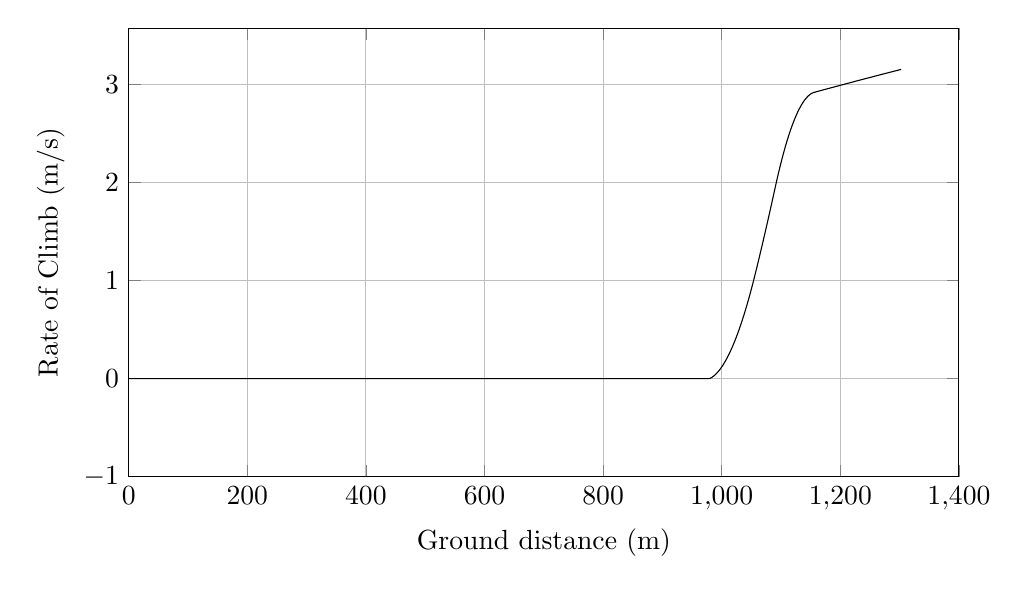 %RateOfClimb_vs_GroundDistance
\begin{tikzpicture}

\begin{axis}[
width=\textwidth,
height=0.6\textwidth,
scaled ticks=false, tick label style={/pgf/number format/fixed},
xmin=0.0,
xmax=1400,
xlabel={Ground distance (m)},
xmajorgrids,
ymin=-1.0,
ymax=3.576,
ylabel={Rate of Climb (m/s)},
ymajorgrids,
legend style={at={(1.03,0.5)},anchor=west,draw=black,fill=white,legend cell align=left}
]

\addplot [
color=black,
solid
]
table[row sep=crcr]{
1.36E-8	0.0\\
2.033E-7	0.0\\
1.849E-6	0.0\\
9.983E-6	0.0\\
4.135E-5	0.0\\
1.247E-4	0.0\\
2.844E-4	0.0\\
5.588E-4	0.0\\
9.398E-4	0.0\\
0.001	0.0\\
0.002	0.0\\
0.003	0.0\\
0.003	0.0\\
0.004	0.0\\
0.005	0.0\\
0.006	0.0\\
0.008	0.0\\
0.009	0.0\\
0.01	0.0\\
0.012	0.0\\
0.013	0.0\\
0.015	0.0\\
0.017	0.0\\
0.018	0.0\\
0.02	0.0\\
0.022	0.0\\
0.025	0.0\\
0.027	0.0\\
0.029	0.0\\
0.032	0.0\\
0.034	0.0\\
0.037	0.0\\
0.04	0.0\\
0.042	0.0\\
0.045	0.0\\
0.048	0.0\\
0.052	0.0\\
0.055	0.0\\
0.058	0.0\\
0.062	0.0\\
0.065	0.0\\
0.069	0.0\\
0.073	0.0\\
0.077	0.0\\
0.08	0.0\\
0.085	0.0\\
0.089	0.0\\
0.093	0.0\\
0.097	0.0\\
0.102	0.0\\
0.107	0.0\\
0.111	0.0\\
0.116	0.0\\
0.121	0.0\\
0.126	0.0\\
0.131	0.0\\
0.136	0.0\\
0.142	0.0\\
0.147	0.0\\
0.153	0.0\\
0.158	0.0\\
0.164	0.0\\
0.17	0.0\\
0.176	0.0\\
0.182	0.0\\
0.188	0.0\\
0.195	0.0\\
0.201	0.0\\
0.208	0.0\\
0.214	0.0\\
0.221	0.0\\
0.228	0.0\\
0.235	0.0\\
0.242	0.0\\
0.25	0.0\\
0.257	0.0\\
0.264	0.0\\
0.272	0.0\\
0.28	0.0\\
0.287	0.0\\
0.296	0.0\\
0.304	0.0\\
0.312	0.0\\
0.32	0.0\\
0.329	0.0\\
0.337	0.0\\
0.346	0.0\\
0.355	0.0\\
0.363	0.0\\
0.372	0.0\\
0.382	0.0\\
0.391	0.0\\
0.4	0.0\\
0.41	0.0\\
0.419	0.0\\
0.429	0.0\\
0.439	0.0\\
0.449	0.0\\
0.459	0.0\\
0.469	0.0\\
0.48	0.0\\
0.49	0.0\\
0.501	0.0\\
0.511	0.0\\
0.522	0.0\\
0.533	0.0\\
0.545	0.0\\
0.556	0.0\\
0.567	0.0\\
0.579	0.0\\
0.59	0.0\\
0.602	0.0\\
0.614	0.0\\
0.626	0.0\\
0.638	0.0\\
0.65	0.0\\
0.663	0.0\\
0.675	0.0\\
0.689	0.0\\
0.702	0.0\\
0.715	0.0\\
0.728	0.0\\
0.742	0.0\\
0.755	0.0\\
0.769	0.0\\
0.783	0.0\\
0.797	0.0\\
0.811	0.0\\
0.825	0.0\\
0.84	0.0\\
0.854	0.0\\
0.869	0.0\\
0.884	0.0\\
0.899	0.0\\
0.914	0.0\\
0.929	0.0\\
0.945	0.0\\
0.961	0.0\\
0.976	0.0\\
0.992	0.0\\
1.007	0.0\\
1.023	0.0\\
1.04	0.0\\
1.056	0.0\\
1.073	0.0\\
1.09	0.0\\
1.107	0.0\\
1.124	0.0\\
1.142	0.0\\
1.159	0.0\\
1.177	0.0\\
1.195	0.0\\
1.213	0.0\\
1.231	0.0\\
1.249	0.0\\
1.268	0.0\\
1.286	0.0\\
1.305	0.0\\
1.323	0.0\\
1.342	0.0\\
1.361	0.0\\
1.382	0.0\\
1.401	0.0\\
1.421	0.0\\
1.441	0.0\\
1.461	0.0\\
1.482	0.0\\
1.502	0.0\\
1.522	0.0\\
1.544	0.0\\
1.565	0.0\\
1.586	0.0\\
1.607	0.0\\
1.629	0.0\\
1.651	0.0\\
1.673	0.0\\
1.695	0.0\\
1.717	0.0\\
1.739	0.0\\
1.762	0.0\\
1.785	0.0\\
1.808	0.0\\
1.831	0.0\\
1.854	0.0\\
1.878	0.0\\
1.902	0.0\\
1.925	0.0\\
1.95	0.0\\
1.975	0.0\\
1.999	0.0\\
2.025	0.0\\
2.049	0.0\\
2.074	0.0\\
2.1	0.0\\
2.125	0.0\\
2.15	0.0\\
2.176	0.0\\
2.202	0.0\\
2.228	0.0\\
2.254	0.0\\
2.281	0.0\\
2.308	0.0\\
2.335	0.0\\
2.362	0.0\\
2.39	0.0\\
2.417	0.0\\
2.445	0.0\\
2.474	0.0\\
2.502	0.0\\
2.53	0.0\\
2.559	0.0\\
2.588	0.0\\
2.618	0.0\\
2.648	0.0\\
2.677	0.0\\
2.706	0.0\\
2.736	0.0\\
2.766	0.0\\
2.796	0.0\\
2.827	0.0\\
2.859	0.0\\
2.89	0.0\\
2.922	0.0\\
2.953	0.0\\
2.985	0.0\\
3.017	0.0\\
3.049	0.0\\
3.081	0.0\\
3.113	0.0\\
3.145	0.0\\
3.179	0.0\\
3.211	0.0\\
3.246	0.0\\
3.28	0.0\\
3.314	0.0\\
3.349	0.0\\
3.383	0.0\\
3.418	0.0\\
3.454	0.0\\
3.489	0.0\\
3.524	0.0\\
3.561	0.0\\
3.597	0.0\\
3.633	0.0\\
3.669	0.0\\
3.707	0.0\\
3.743	0.0\\
3.781	0.0\\
3.819	0.0\\
3.856	0.0\\
3.895	0.0\\
3.933	0.0\\
3.972	0.0\\
4.01	0.0\\
4.049	0.0\\
4.089	0.0\\
4.129	0.0\\
4.168	0.0\\
4.208	0.0\\
4.248	0.0\\
4.288	0.0\\
4.329	0.0\\
4.369	0.0\\
4.41	0.0\\
4.452	0.0\\
4.493	0.0\\
4.536	0.0\\
4.578	0.0\\
4.62	0.0\\
4.662	0.0\\
4.706	0.0\\
4.749	0.0\\
4.792	0.0\\
4.836	0.0\\
4.881	0.0\\
4.925	0.0\\
4.97	0.0\\
5.015	0.0\\
5.06	0.0\\
5.106	0.0\\
5.152	0.0\\
5.197	0.0\\
5.244	0.0\\
5.29	0.0\\
5.336	0.0\\
5.383	0.0\\
5.43	0.0\\
5.477	0.0\\
5.526	0.0\\
5.574	0.0\\
5.623	0.0\\
5.671	0.0\\
5.72	0.0\\
5.771	0.0\\
5.821	0.0\\
5.87	0.0\\
5.921	0.0\\
5.971	0.0\\
6.021	0.0\\
6.071	0.0\\
6.123	0.0\\
6.174	0.0\\
6.226	0.0\\
6.278	0.0\\
6.332	0.0\\
6.384	0.0\\
6.437	0.0\\
6.489	0.0\\
6.543	0.0\\
6.597	0.0\\
6.65	0.0\\
6.705	0.0\\
6.759	0.0\\
6.814	0.0\\
6.87	0.0\\
6.925	0.0\\
6.981	0.0\\
7.038	0.0\\
7.095	0.0\\
7.151	0.0\\
7.209	0.0\\
7.267	0.0\\
7.325	0.0\\
7.383	0.0\\
7.442	0.0\\
7.502	0.0\\
7.562	0.0\\
7.622	0.0\\
7.683	0.0\\
7.743	0.0\\
7.803	0.0\\
7.864	0.0\\
7.925	0.0\\
7.987	0.0\\
8.048	0.0\\
8.109	0.0\\
8.173	0.0\\
8.236	0.0\\
8.3	0.0\\
8.363	0.0\\
8.428	0.0\\
8.491	0.0\\
8.557	0.0\\
8.623	0.0\\
8.688	0.0\\
8.754	0.0\\
8.821	0.0\\
8.889	0.0\\
8.957	0.0\\
9.025	0.0\\
9.093	0.0\\
9.16	0.0\\
9.227	0.0\\
9.296	0.0\\
9.364	0.0\\
9.433	0.0\\
9.504	0.0\\
9.575	0.0\\
9.644	0.0\\
9.716	0.0\\
9.787	0.0\\
9.858	0.0\\
9.93	0.0\\
10.002	0.0\\
10.075	0.0\\
10.147	0.0\\
10.221	0.0\\
10.294	0.0\\
10.367	0.0\\
10.441	0.0\\
10.516	0.0\\
10.591	0.0\\
10.667	0.0\\
10.743	0.0\\
10.82	0.0\\
10.897	0.0\\
10.974	0.0\\
11.051	0.0\\
11.128	0.0\\
11.208	0.0\\
11.287	0.0\\
11.366	0.0\\
11.446	0.0\\
11.527	0.0\\
11.607	0.0\\
11.688	0.0\\
11.77	0.0\\
11.851	0.0\\
11.933	0.0\\
12.017	0.0\\
12.1	0.0\\
12.185	0.0\\
12.271	0.0\\
12.354	0.0\\
12.44	0.0\\
12.526	0.0\\
12.611	0.0\\
12.696	0.0\\
12.785	0.0\\
12.871	0.0\\
12.958	0.0\\
13.046	0.0\\
13.133	0.0\\
13.221	0.0\\
13.31	0.0\\
13.4	0.0\\
13.489	0.0\\
13.578	0.0\\
13.667	0.0\\
13.758	0.0\\
13.848	0.0\\
13.939	0.0\\
14.031	0.0\\
14.124	0.0\\
14.215	0.0\\
14.308	0.0\\
14.401	0.0\\
14.495	0.0\\
14.589	0.0\\
14.683	0.0\\
14.779	0.0\\
14.874	0.0\\
14.97	0.0\\
15.069	0.0\\
15.164	0.0\\
15.26	0.0\\
15.357	0.0\\
15.455	0.0\\
15.553	0.0\\
15.653	0.0\\
15.755	0.0\\
15.856	0.0\\
15.958	0.0\\
16.06	0.0\\
16.164	0.0\\
16.267	0.0\\
16.369	0.0\\
16.472	0.0\\
16.577	0.0\\
16.679	0.0\\
16.784	0.0\\
16.89	0.0\\
16.997	0.0\\
17.104	0.0\\
17.211	0.0\\
17.319	0.0\\
17.424	0.0\\
17.532	0.0\\
17.64	0.0\\
17.749	0.0\\
17.857	0.0\\
17.969	0.0\\
18.08	0.0\\
18.189	0.0\\
18.302	0.0\\
18.413	0.0\\
18.526	0.0\\
18.637	0.0\\
18.751	0.0\\
18.865	0.0\\
18.98	0.0\\
19.094	0.0\\
19.209	0.0\\
19.323	0.0\\
19.438	0.0\\
19.556	0.0\\
19.672	0.0\\
19.789	0.0\\
19.907	0.0\\
20.024	0.0\\
20.143	0.0\\
20.264	0.0\\
20.384	0.0\\
20.504	0.0\\
20.623	0.0\\
20.745	0.0\\
20.866	0.0\\
20.987	0.0\\
21.113	0.0\\
21.236	0.0\\
21.36	0.0\\
21.484	0.0\\
21.608	0.0\\
21.732	0.0\\
21.858	0.0\\
21.985	0.0\\
22.112	0.0\\
22.237	0.0\\
22.363	0.0\\
22.489	0.0\\
22.616	0.0\\
22.744	0.0\\
22.875	0.0\\
23.004	0.0\\
23.131	0.0\\
23.258	0.0\\
23.389	0.0\\
23.52	0.0\\
23.653	0.0\\
23.783	0.0\\
23.918	0.0\\
24.051	0.0\\
24.182	0.0\\
24.315	0.0\\
24.45	0.0\\
24.585	0.0\\
24.721	0.0\\
24.857	0.0\\
24.995	0.0\\
25.13	0.0\\
25.271	0.0\\
25.407	0.0\\
25.543	0.0\\
25.683	0.0\\
25.821	0.0\\
25.96	0.0\\
25.988	0.0\\
26.056	0.0\\
26.062	0.0\\
26.067	0.0\\
26.072	0.0\\
26.073	0.0\\
26.075	0.0\\
26.08	0.0\\
26.102	0.0\\
26.183	0.0\\
26.3	0.0\\
26.428	0.0\\
26.558	0.0\\
26.688	0.0\\
26.819	0.0\\
26.952	0.0\\
27.084	0.0\\
27.217	0.0\\
27.351	0.0\\
27.483	0.0\\
27.618	0.0\\
27.752	0.0\\
27.887	0.0\\
28.023	0.0\\
28.159	0.0\\
28.296	0.0\\
28.435	0.0\\
28.571	0.0\\
28.71	0.0\\
28.85	0.0\\
28.989	0.0\\
29.129	0.0\\
29.272	0.0\\
29.413	0.0\\
29.555	0.0\\
29.7	0.0\\
29.842	0.0\\
29.985	0.0\\
30.129	0.0\\
30.275	0.0\\
30.422	0.0\\
30.569	0.0\\
30.717	0.0\\
30.865	0.0\\
31.012	0.0\\
31.162	0.0\\
31.314	0.0\\
31.463	0.0\\
31.612	0.0\\
31.763	0.0\\
31.915	0.0\\
32.067	0.0\\
32.219	0.0\\
32.372	0.0\\
32.525	0.0\\
32.677	0.0\\
32.83	0.0\\
32.986	0.0\\
33.143	0.0\\
33.3	0.0\\
33.458	0.0\\
33.614	0.0\\
33.77	0.0\\
33.929	0.0\\
34.088	0.0\\
34.248	0.0\\
34.407	0.0\\
34.565	0.0\\
34.724	0.0\\
34.887	0.0\\
35.049	0.0\\
35.21	0.0\\
35.37	0.0\\
35.532	0.0\\
35.693	0.0\\
35.855	0.0\\
36.023	0.0\\
36.191	0.0\\
36.357	0.0\\
36.521	0.0\\
36.688	0.0\\
36.854	0.0\\
37.025	0.0\\
37.192	0.0\\
37.361	0.0\\
37.529	0.0\\
37.697	0.0\\
37.868	0.0\\
38.038	0.0\\
38.209	0.0\\
38.379	0.0\\
38.553	0.0\\
38.723	0.0\\
38.898	0.0\\
39.071	0.0\\
39.244	0.0\\
39.42	0.0\\
39.592	0.0\\
39.765	0.0\\
39.943	0.0\\
40.117	0.0\\
40.295	0.0\\
40.472	0.0\\
40.648	0.0\\
40.824	0.0\\
41.004	0.0\\
41.182	0.0\\
41.36	0.0\\
41.54	0.0\\
41.723	0.0\\
41.903	0.0\\
42.085	0.0\\
42.267	0.0\\
42.447	0.0\\
42.631	0.0\\
42.81	0.0\\
42.993	0.0\\
43.179	0.0\\
43.363	0.0\\
43.548	0.0\\
43.734	0.0\\
43.918	0.0\\
44.105	0.0\\
44.293	0.0\\
44.481	0.0\\
44.669	0.0\\
44.859	0.0\\
45.047	0.0\\
45.237	0.0\\
45.428	0.0\\
45.616	0.0\\
45.807	0.0\\
45.999	0.0\\
46.188	0.0\\
46.381	0.0\\
46.573	0.0\\
46.766	0.0\\
46.959	0.0\\
47.153	0.0\\
47.345	0.0\\
47.539	0.0\\
47.732	0.0\\
47.928	0.0\\
48.123	0.0\\
48.321	0.0\\
48.517	0.0\\
48.713	0.0\\
48.913	0.0\\
49.112	0.0\\
49.312	0.0\\
49.51	0.0\\
49.712	0.0\\
49.91	0.0\\
50.112	0.0\\
50.309	0.0\\
50.508	0.0\\
50.709	0.0\\
50.912	0.0\\
51.116	0.0\\
51.321	0.0\\
51.525	0.0\\
51.729	0.0\\
51.934	0.0\\
52.14	0.0\\
52.345	0.0\\
52.551	0.0\\
52.757	0.0\\
52.965	0.0\\
53.175	0.0\\
53.382	0.0\\
53.592	0.0\\
53.804	0.0\\
54.015	0.0\\
54.224	0.0\\
54.432	0.0\\
54.643	0.0\\
54.855	0.0\\
55.066	0.0\\
55.28	0.0\\
55.492	0.0\\
55.704	0.0\\
55.917	0.0\\
56.132	0.0\\
56.347	0.0\\
56.559	0.0\\
56.776	0.0\\
56.995	0.0\\
57.215	0.0\\
57.435	0.0\\
57.654	0.0\\
57.873	0.0\\
58.091	0.0\\
58.312	0.0\\
58.532	0.0\\
58.755	0.0\\
58.977	0.0\\
59.199	0.0\\
59.421	0.0\\
59.645	0.0\\
59.869	0.0\\
60.094	0.0\\
60.318	0.0\\
60.542	0.0\\
60.767	0.0\\
60.996	0.0\\
61.224	0.0\\
61.453	0.0\\
61.684	0.0\\
61.914	0.0\\
62.145	0.0\\
62.376	0.0\\
62.607	0.0\\
62.841	0.0\\
63.075	0.0\\
63.312	0.0\\
63.546	0.0\\
63.782	0.0\\
64.017	0.0\\
64.254	0.0\\
64.493	0.0\\
64.731	0.0\\
64.969	0.0\\
65.211	0.0\\
65.451	0.0\\
65.69	0.0\\
65.93	0.0\\
66.172	0.0\\
66.414	0.0\\
66.656	0.0\\
66.899	0.0\\
67.144	0.0\\
67.388	0.0\\
67.633	0.0\\
67.879	0.0\\
68.126	0.0\\
68.373	0.0\\
68.622	0.0\\
68.871	0.0\\
69.12	0.0\\
69.368	0.0\\
69.62	0.0\\
69.872	0.0\\
70.128	0.0\\
70.379	0.0\\
70.634	0.0\\
70.892	0.0\\
71.146	0.0\\
71.402	0.0\\
71.662	0.0\\
71.925	0.0\\
72.185	0.0\\
72.446	0.0\\
72.706	0.0\\
72.967	0.0\\
73.229	0.0\\
73.491	0.0\\
73.754	0.0\\
74.019	0.0\\
74.285	0.0\\
74.554	0.0\\
74.823	0.0\\
75.094	0.0\\
75.364	0.0\\
75.635	0.0\\
75.908	0.0\\
76.182	0.0\\
76.456	0.0\\
76.73	0.0\\
77.004	0.0\\
77.286	0.0\\
77.568	0.0\\
77.846	0.0\\
78.125	0.0\\
78.406	0.0\\
78.686	0.0\\
78.969	0.0\\
79.256	0.0\\
79.542	0.0\\
79.827	0.0\\
80.113	0.0\\
80.404	0.0\\
80.691	0.0\\
80.981	0.0\\
81.272	0.0\\
81.567	0.0\\
81.862	0.0\\
82.157	0.0\\
82.45	0.0\\
82.745	0.0\\
83.043	0.0\\
83.342	0.0\\
83.644	0.0\\
83.947	0.0\\
84.251	0.0\\
84.552	0.0\\
84.857	0.0\\
85.165	0.0\\
85.471	0.0\\
85.779	0.0\\
86.089	0.0\\
86.403	0.0\\
86.712	0.0\\
87.027	0.0\\
87.342	0.0\\
87.658	0.0\\
87.98	0.0\\
88.297	0.0\\
88.618	0.0\\
88.936	0.0\\
89.257	0.0\\
89.579	0.0\\
89.9	0.0\\
90.225	0.0\\
90.55	0.0\\
90.878	0.0\\
91.207	0.0\\
91.541	0.0\\
91.87	0.0\\
92.201	0.0\\
92.534	0.0\\
92.864	0.0\\
93.197	0.0\\
93.531	0.0\\
93.867	0.0\\
94.205	0.0\\
94.542	0.0\\
94.885	0.0\\
95.228	0.0\\
95.571	0.0\\
95.914	0.0\\
96.255	0.0\\
96.597	0.0\\
96.938	0.0\\
97.282	0.0\\
97.622	0.0\\
97.966	0.0\\
98.313	0.0\\
98.659	0.0\\
99.001	0.0\\
99.351	0.0\\
99.698	0.0\\
100.047	0.0\\
100.392	0.0\\
100.743	0.0\\
101.089	0.0\\
101.435	0.0\\
101.784	0.0\\
102.132	0.0\\
102.475	0.0\\
102.822	0.0\\
103.167	0.0\\
103.515	0.0\\
103.864	0.0\\
104.21	0.0\\
104.552	0.0\\
104.897	0.0\\
105.241	0.0\\
105.584	0.0\\
105.926	0.0\\
106.273	0.0\\
106.615	0.0\\
106.959	0.0\\
107.3	0.0\\
107.641	0.0\\
107.983	0.0\\
108.325	0.0\\
108.394	0.0\\
108.405	0.0\\
108.416	0.0\\
108.425	0.0\\
108.443	0.0\\
108.52	0.0\\
108.701	0.0\\
108.994	0.0\\
109.302	0.0\\
109.609	0.0\\
109.916	0.0\\
110.229	0.0\\
110.541	0.0\\
110.854	0.0\\
111.174	0.0\\
111.494	0.0\\
111.812	0.0\\
112.131	0.0\\
112.452	0.0\\
112.775	0.0\\
113.1	0.0\\
113.43	0.0\\
113.76	0.0\\
114.091	0.0\\
114.425	0.0\\
114.76	0.0\\
115.095	0.0\\
115.434	0.0\\
115.775	0.0\\
116.117	0.0\\
116.462	0.0\\
116.808	0.0\\
117.157	0.0\\
117.506	0.0\\
117.854	0.0\\
118.205	0.0\\
118.559	0.0\\
118.913	0.0\\
119.27	0.0\\
119.63	0.0\\
119.99	0.0\\
120.347	0.0\\
120.714	0.0\\
121.081	0.0\\
121.447	0.0\\
121.815	0.0\\
122.185	0.0\\
122.554	0.0\\
122.925	0.0\\
123.296	0.0\\
123.67	0.0\\
124.047	0.0\\
124.424	0.0\\
124.802	0.0\\
125.182	0.0\\
125.559	0.0\\
125.939	0.0\\
126.32	0.0\\
126.701	0.0\\
127.081	0.0\\
127.462	0.0\\
127.844	0.0\\
128.227	0.0\\
128.61	0.0\\
128.996	0.0\\
129.378	0.0\\
129.761	0.0\\
130.145	0.0\\
130.53	0.0\\
130.917	0.0\\
131.294	0.0\\
131.675	0.0\\
132.058	0.0\\
132.441	0.0\\
132.827	0.0\\
133.21	0.0\\
133.594	0.0\\
133.976	0.0\\
134.361	0.0\\
134.745	0.0\\
135.129	0.0\\
135.514	0.0\\
135.898	0.0\\
136.282	0.0\\
136.664	0.0\\
137.047	0.0\\
137.428	0.0\\
137.813	0.0\\
138.197	0.0\\
138.581	0.0\\
138.966	0.0\\
139.35	0.0\\
139.734	0.0\\
140.116	0.0\\
140.5	0.0\\
140.882	0.0\\
141.262	0.0\\
141.643	0.0\\
142.027	0.0\\
142.411	0.0\\
142.794	0.0\\
143.176	0.0\\
143.56	0.0\\
143.942	0.0\\
144.324	0.0\\
144.707	0.0\\
145.087	0.0\\
145.469	0.0\\
145.85	0.0\\
146.231	0.0\\
146.615	0.0\\
146.998	0.0\\
147.384	0.0\\
147.767	0.0\\
148.152	0.0\\
148.536	0.0\\
148.92	0.0\\
149.304	0.0\\
149.688	0.0\\
150.071	0.0\\
150.456	0.0\\
150.845	0.0\\
151.229	0.0\\
151.615	0.0\\
151.998	0.0\\
152.383	0.0\\
152.769	0.0\\
153.156	0.0\\
153.543	0.0\\
153.931	0.0\\
154.318	0.0\\
154.704	0.0\\
155.089	0.0\\
155.476	0.0\\
155.866	0.0\\
156.254	0.0\\
156.642	0.0\\
157.03	0.0\\
157.421	0.0\\
157.811	0.0\\
158.199	0.0\\
158.589	0.0\\
158.979	0.0\\
159.371	0.0\\
159.761	0.0\\
160.152	0.0\\
160.541	0.0\\
160.933	0.0\\
161.326	0.0\\
161.718	0.0\\
162.112	0.0\\
162.506	0.0\\
162.899	0.0\\
163.293	0.0\\
163.689	0.0\\
164.085	0.0\\
164.483	0.0\\
164.879	0.0\\
165.273	0.0\\
165.671	0.0\\
166.069	0.0\\
166.47	0.0\\
166.872	0.0\\
167.271	0.0\\
167.672	0.0\\
168.071	0.0\\
168.472	0.0\\
168.875	0.0\\
169.279	0.0\\
169.681	0.0\\
170.088	0.0\\
170.493	0.0\\
170.898	0.0\\
171.305	0.0\\
171.71	0.0\\
172.116	0.0\\
172.525	0.0\\
172.933	0.0\\
173.342	0.0\\
173.754	0.0\\
174.165	0.0\\
174.579	0.0\\
174.991	0.0\\
175.401	0.0\\
175.815	0.0\\
176.228	0.0\\
176.642	0.0\\
177.057	0.0\\
177.475	0.0\\
177.893	0.0\\
178.31	0.0\\
178.728	0.0\\
179.145	0.0\\
179.565	0.0\\
179.987	0.0\\
180.41	0.0\\
180.834	0.0\\
181.26	0.0\\
181.684	0.0\\
182.111	0.0\\
182.537	0.0\\
182.964	0.0\\
183.393	0.0\\
183.823	0.0\\
184.257	0.0\\
184.687	0.0\\
185.118	0.0\\
185.55	0.0\\
185.983	0.0\\
186.416	0.0\\
186.851	0.0\\
187.287	0.0\\
187.725	0.0\\
188.16	0.0\\
188.599	0.0\\
189.042	0.0\\
189.484	0.0\\
189.927	0.0\\
190.371	0.0\\
190.817	0.0\\
191.261	0.0\\
191.709	0.0\\
192.159	0.0\\
192.609	0.0\\
193.061	0.0\\
193.51	0.0\\
193.962	0.0\\
194.418	0.0\\
194.873	0.0\\
195.329	0.0\\
195.786	0.0\\
196.243	0.0\\
196.703	0.0\\
197.163	0.0\\
197.626	0.0\\
198.09	0.0\\
198.558	0.0\\
199.027	0.0\\
199.494	0.0\\
199.961	0.0\\
200.434	0.0\\
200.905	0.0\\
201.381	0.0\\
201.856	0.0\\
202.331	0.0\\
202.812	0.0\\
203.292	0.0\\
203.773	0.0\\
204.256	0.0\\
204.74	0.0\\
205.224	0.0\\
205.714	0.0\\
206.204	0.0\\
206.697	0.0\\
207.19	0.0\\
207.687	0.0\\
208.188	0.0\\
208.689	0.0\\
209.188	0.0\\
209.691	0.0\\
210.195	0.0\\
210.704	0.0\\
211.216	0.0\\
211.729	0.0\\
212.243	0.0\\
212.76	0.0\\
213.281	0.0\\
213.807	0.0\\
214.335	0.0\\
214.862	0.0\\
215.388	0.0\\
215.92	0.0\\
216.454	0.0\\
216.992	0.0\\
217.535	0.0\\
218.078	0.0\\
218.625	0.0\\
219.171	0.0\\
219.717	0.0\\
220.275	0.0\\
220.835	0.0\\
221.394	0.0\\
221.956	0.0\\
222.52	0.0\\
223.09	0.0\\
223.661	0.0\\
224.24	0.0\\
224.816	0.0\\
225.403	0.0\\
225.996	0.0\\
226.589	0.0\\
227.186	0.0\\
227.787	0.0\\
228.395	0.0\\
229.003	0.0\\
229.61	0.0\\
230.229	0.0\\
230.847	0.0\\
231.471	0.0\\
232.091	0.0\\
232.72	0.0\\
233.347	0.0\\
233.984	0.0\\
234.619	0.0\\
235.254	0.0\\
235.887	0.0\\
236.515	0.0\\
237.15	0.0\\
237.784	0.0\\
238.414	0.0\\
239.047	0.0\\
239.676	0.0\\
240.302	0.0\\
240.933	0.0\\
241.557	0.0\\
242.178	0.0\\
242.797	0.0\\
243.411	0.0\\
244.026	0.0\\
244.634	0.0\\
245.241	0.0\\
245.845	0.0\\
246.448	0.0\\
247.043	0.0\\
247.642	0.0\\
248.233	0.0\\
248.822	0.0\\
249.414	0.0\\
250.0	0.0\\
250.578	0.0\\
251.159	0.0\\
251.739	0.0\\
252.312	0.0\\
252.888	0.0\\
253.457	0.0\\
254.02	0.0\\
254.586	0.0\\
255.15	0.0\\
255.713	0.0\\
256.273	0.0\\
256.831	0.0\\
257.385	0.0\\
257.496	0.0\\
257.561	0.0\\
257.601	0.0\\
257.611	0.0\\
257.618	0.0\\
257.623	0.0\\
257.627	0.0\\
257.654	0.0\\
257.747	0.0\\
258.037	0.0\\
258.519	0.0\\
259.005	0.0\\
259.494	0.0\\
259.986	0.0\\
260.482	0.0\\
260.978	0.0\\
261.481	0.0\\
261.985	0.0\\
262.491	0.0\\
263.0	0.0\\
263.513	0.0\\
264.029	0.0\\
264.548	0.0\\
265.071	0.0\\
265.598	0.0\\
266.123	0.0\\
266.655	0.0\\
267.192	0.0\\
267.73	0.0\\
268.273	0.0\\
268.817	0.0\\
269.367	0.0\\
269.922	0.0\\
270.479	0.0\\
271.04	0.0\\
271.607	0.0\\
272.175	0.0\\
272.752	0.0\\
273.336	0.0\\
273.917	0.0\\
274.508	0.0\\
275.1	0.0\\
275.698	0.0\\
276.301	0.0\\
276.909	0.0\\
277.523	0.0\\
278.14	0.0\\
278.763	0.0\\
279.39	0.0\\
280.021	0.0\\
280.659	0.0\\
281.3	0.0\\
281.942	0.0\\
282.588	0.0\\
283.236	0.0\\
283.885	0.0\\
284.53	0.0\\
285.184	0.0\\
285.836	0.0\\
286.484	0.0\\
287.134	0.0\\
287.781	0.0\\
288.428	0.0\\
289.075	0.0\\
289.719	0.0\\
290.364	0.0\\
291.0	0.0\\
291.642	0.0\\
292.273	0.0\\
292.908	0.0\\
293.543	0.0\\
294.173	0.0\\
294.794	0.0\\
295.42	0.0\\
296.038	0.0\\
296.654	0.0\\
297.268	0.0\\
297.885	0.0\\
298.495	0.0\\
299.107	0.0\\
299.719	0.0\\
300.327	0.0\\
300.929	0.0\\
301.535	0.0\\
302.136	0.0\\
302.731	0.0\\
303.333	0.0\\
303.929	0.0\\
304.522	0.0\\
305.115	0.0\\
305.705	0.0\\
306.298	0.0\\
306.89	0.0\\
307.48	0.0\\
308.068	0.0\\
308.655	0.0\\
309.24	0.0\\
309.824	0.0\\
310.404	0.0\\
310.99	0.0\\
311.573	0.0\\
312.151	0.0\\
312.736	0.0\\
313.317	0.0\\
313.899	0.0\\
314.479	0.0\\
315.059	0.0\\
315.64	0.0\\
316.217	0.0\\
316.796	0.0\\
317.371	0.0\\
317.948	0.0\\
318.521	0.0\\
319.099	0.0\\
319.675	0.0\\
320.249	0.0\\
320.823	0.0\\
321.397	0.0\\
321.968	0.0\\
322.544	0.0\\
323.119	0.0\\
323.692	0.0\\
324.265	0.0\\
324.836	0.0\\
325.407	0.0\\
325.979	0.0\\
326.554	0.0\\
327.125	0.0\\
327.7	0.0\\
328.273	0.0\\
328.849	0.0\\
329.42	0.0\\
329.994	0.0\\
330.565	0.0\\
331.137	0.0\\
331.707	0.0\\
332.28	0.0\\
332.852	0.0\\
333.425	0.0\\
334.001	0.0\\
334.574	0.0\\
335.148	0.0\\
335.723	0.0\\
336.298	0.0\\
336.873	0.0\\
337.445	0.0\\
338.021	0.0\\
338.596	0.0\\
339.17	0.0\\
339.75	0.0\\
340.326	0.0\\
340.905	0.0\\
341.479	0.0\\
342.052	0.0\\
342.632	0.0\\
343.21	0.0\\
343.791	0.0\\
344.367	0.0\\
344.945	0.0\\
345.525	0.0\\
346.102	0.0\\
346.681	0.0\\
347.26	0.0\\
347.841	0.0\\
348.423	0.0\\
349.004	0.0\\
349.586	0.0\\
350.17	0.0\\
350.755	0.0\\
351.34	0.0\\
351.923	0.0\\
352.507	0.0\\
353.091	0.0\\
353.678	0.0\\
354.266	0.0\\
354.855	0.0\\
355.448	0.0\\
356.037	0.0\\
356.626	0.0\\
357.214	0.0\\
357.804	0.0\\
358.395	0.0\\
358.986	0.0\\
359.578	0.0\\
360.172	0.0\\
360.767	0.0\\
361.363	0.0\\
361.959	0.0\\
362.553	0.0\\
363.15	0.0\\
363.747	0.0\\
364.346	0.0\\
364.946	0.0\\
365.547	0.0\\
366.149	0.0\\
366.751	0.0\\
367.354	0.0\\
367.957	0.0\\
368.563	0.0\\
369.167	0.0\\
369.769	0.0\\
370.377	0.0\\
370.984	0.0\\
371.597	0.0\\
372.206	0.0\\
372.816	0.0\\
373.431	0.0\\
374.041	0.0\\
374.655	0.0\\
375.269	0.0\\
375.889	0.0\\
376.508	0.0\\
377.125	0.0\\
377.744	0.0\\
378.364	0.0\\
378.986	0.0\\
379.61	0.0\\
380.233	0.0\\
380.855	0.0\\
381.483	0.0\\
382.111	0.0\\
382.742	0.0\\
383.372	0.0\\
384.004	0.0\\
384.637	0.0\\
385.271	0.0\\
385.905	0.0\\
386.54	0.0\\
387.176	0.0\\
387.817	0.0\\
388.457	0.0\\
389.098	0.0\\
389.739	0.0\\
390.381	0.0\\
391.025	0.0\\
391.674	0.0\\
392.322	0.0\\
392.968	0.0\\
393.621	0.0\\
394.273	0.0\\
394.927	0.0\\
395.586	0.0\\
396.244	0.0\\
396.903	0.0\\
397.564	0.0\\
398.229	0.0\\
398.893	0.0\\
399.562	0.0\\
400.23	0.0\\
400.899	0.0\\
401.568	0.0\\
402.242	0.0\\
402.918	0.0\\
403.596	0.0\\
404.278	0.0\\
404.959	0.0\\
405.643	0.0\\
406.329	0.0\\
407.018	0.0\\
407.707	0.0\\
408.4	0.0\\
409.095	0.0\\
409.792	0.0\\
410.49	0.0\\
411.187	0.0\\
411.89	0.0\\
412.596	0.0\\
413.307	0.0\\
414.016	0.0\\
414.728	0.0\\
415.443	0.0\\
416.163	0.0\\
416.882	0.0\\
417.606	0.0\\
418.333	0.0\\
419.063	0.0\\
419.797	0.0\\
420.534	0.0\\
421.27	0.0\\
422.007	0.0\\
422.751	0.0\\
423.497	0.0\\
424.251	0.0\\
425.007	0.0\\
425.761	0.0\\
426.524	0.0\\
427.29	0.0\\
428.064	0.0\\
428.838	0.0\\
429.61	0.0\\
430.39	0.0\\
431.175	0.0\\
431.967	0.0\\
432.76	0.0\\
433.564	0.0\\
434.37	0.0\\
435.187	0.0\\
436.002	0.0\\
436.822	0.0\\
437.655	0.0\\
438.489	0.0\\
439.328	0.0\\
440.182	0.0\\
441.04	0.0\\
441.899	0.0\\
442.767	0.0\\
443.646	0.0\\
444.533	0.0\\
445.425	0.0\\
446.329	0.0\\
447.245	0.0\\
448.169	0.0\\
449.104	0.0\\
450.046	0.0\\
451.002	0.0\\
451.969	0.0\\
452.946	0.0\\
453.939	0.0\\
454.939	0.0\\
455.947	0.0\\
456.958	0.0\\
457.981	0.0\\
459.003	0.0\\
460.02	0.0\\
461.038	0.0\\
462.049	0.0\\
463.052	0.0\\
464.052	0.0\\
465.038	0.0\\
466.01	0.0\\
466.973	0.0\\
467.921	0.0\\
468.86	0.0\\
469.792	0.0\\
470.715	0.0\\
471.631	0.0\\
472.536	0.0\\
473.43	0.0\\
474.318	0.0\\
475.201	0.0\\
476.08	0.0\\
476.948	0.0\\
477.809	0.0\\
478.663	0.0\\
479.514	0.0\\
480.36	0.0\\
481.202	0.0\\
482.036	0.0\\
482.863	0.0\\
483.686	0.0\\
484.509	0.0\\
485.326	0.0\\
486.137	0.0\\
486.943	0.0\\
487.746	0.0\\
488.545	0.0\\
489.34	0.0\\
490.132	0.0\\
490.921	0.0\\
491.71	0.0\\
492.492	0.0\\
493.27	0.0\\
494.048	0.0\\
494.202	0.0\\
494.311	0.0\\
494.378	0.0\\
494.435	0.0\\
494.478	0.0\\
494.517	0.0\\
494.55	0.0\\
494.577	0.0\\
494.601	0.0\\
494.627	0.0\\
494.663	0.0\\
494.811	0.0\\
495.359	0.0\\
496.121	0.0\\
496.881	0.0\\
497.649	0.0\\
498.42	0.0\\
499.196	0.0\\
499.974	0.0\\
500.758	0.0\\
501.545	0.0\\
502.338	0.0\\
503.134	0.0\\
503.938	0.0\\
504.741	0.0\\
505.56	0.0\\
506.377	0.0\\
507.204	0.0\\
508.036	0.0\\
508.873	0.0\\
509.719	0.0\\
510.572	0.0\\
511.43	0.0\\
512.298	0.0\\
513.176	0.0\\
514.059	0.0\\
514.949	0.0\\
515.843	0.0\\
516.749	0.0\\
517.663	0.0\\
518.584	0.0\\
519.515	0.0\\
520.458	0.0\\
521.412	0.0\\
522.378	0.0\\
523.353	0.0\\
524.337	0.0\\
525.335	0.0\\
526.335	0.0\\
527.349	0.0\\
528.378	0.0\\
529.409	0.0\\
530.451	0.0\\
531.499	0.0\\
532.549	0.0\\
533.604	0.0\\
534.658	0.0\\
535.711	0.0\\
536.757	0.0\\
537.796	0.0\\
538.831	0.0\\
539.859	0.0\\
540.879	0.0\\
541.891	0.0\\
542.901	0.0\\
543.905	0.0\\
544.897	0.0\\
545.883	0.0\\
546.864	0.0\\
547.835	0.0\\
548.798	0.0\\
549.761	0.0\\
550.711	0.0\\
551.664	0.0\\
552.612	0.0\\
553.552	0.0\\
554.486	0.0\\
555.418	0.0\\
556.343	0.0\\
557.27	0.0\\
558.195	0.0\\
559.114	0.0\\
560.026	0.0\\
560.936	0.0\\
561.846	0.0\\
562.75	0.0\\
563.65	0.0\\
564.549	0.0\\
565.443	0.0\\
566.332	0.0\\
567.223	0.0\\
568.109	0.0\\
568.997	0.0\\
569.881	0.0\\
570.764	0.0\\
571.644	0.0\\
572.522	0.0\\
573.401	0.0\\
574.278	0.0\\
575.151	0.0\\
576.025	0.0\\
576.896	0.0\\
577.763	0.0\\
578.634	0.0\\
579.502	0.0\\
580.37	0.0\\
581.235	0.0\\
582.099	0.0\\
582.964	0.0\\
583.825	0.0\\
584.69	0.0\\
585.55	0.0\\
586.407	0.0\\
587.268	0.0\\
588.125	0.0\\
588.983	0.0\\
589.844	0.0\\
590.703	0.0\\
591.561	0.0\\
592.417	0.0\\
593.273	0.0\\
594.128	0.0\\
594.982	0.0\\
595.835	0.0\\
596.69	0.0\\
597.546	0.0\\
598.396	0.0\\
599.245	0.0\\
600.097	0.0\\
600.953	0.0\\
601.806	0.0\\
602.658	0.0\\
603.514	0.0\\
604.366	0.0\\
605.221	0.0\\
606.072	0.0\\
606.922	0.0\\
607.777	0.0\\
608.63	0.0\\
609.483	0.0\\
610.337	0.0\\
611.189	0.0\\
612.045	0.0\\
612.896	0.0\\
613.749	0.0\\
614.602	0.0\\
615.455	0.0\\
616.306	0.0\\
617.162	0.0\\
618.018	0.0\\
618.87	0.0\\
619.724	0.0\\
620.578	0.0\\
621.437	0.0\\
622.292	0.0\\
623.151	0.0\\
624.01	0.0\\
624.868	0.0\\
625.73	0.0\\
626.589	0.0\\
627.447	0.0\\
628.301	0.0\\
629.159	0.0\\
630.016	0.0\\
630.877	0.0\\
631.737	0.0\\
632.596	0.0\\
633.457	0.0\\
634.322	0.0\\
635.186	0.0\\
636.052	0.0\\
636.917	0.0\\
637.781	0.0\\
638.645	0.0\\
639.511	0.0\\
640.378	0.0\\
641.245	0.0\\
642.115	0.0\\
642.987	0.0\\
643.857	0.0\\
644.725	0.0\\
645.594	0.0\\
646.467	0.0\\
647.34	0.0\\
648.213	0.0\\
649.087	0.0\\
649.964	0.0\\
650.843	0.0\\
651.723	0.0\\
652.599	0.0\\
653.479	0.0\\
654.365	0.0\\
655.245	0.0\\
656.131	0.0\\
657.014	0.0\\
657.896	0.0\\
658.782	0.0\\
659.67	0.0\\
660.559	0.0\\
661.447	0.0\\
662.341	0.0\\
663.237	0.0\\
664.126	0.0\\
665.019	0.0\\
665.917	0.0\\
666.814	0.0\\
667.709	0.0\\
668.61	0.0\\
669.512	0.0\\
670.411	0.0\\
671.316	0.0\\
672.221	0.0\\
673.129	0.0\\
674.037	0.0\\
674.944	0.0\\
675.853	0.0\\
676.764	0.0\\
677.677	0.0\\
678.59	0.0\\
679.502	0.0\\
680.421	0.0\\
681.341	0.0\\
682.26	0.0\\
683.182	0.0\\
684.104	0.0\\
685.03	0.0\\
685.956	0.0\\
686.886	0.0\\
687.809	0.0\\
688.738	0.0\\
689.675	0.0\\
690.609	0.0\\
691.548	0.0\\
692.488	0.0\\
693.423	0.0\\
694.363	0.0\\
695.308	0.0\\
696.256	0.0\\
697.204	0.0\\
698.154	0.0\\
699.105	0.0\\
700.057	0.0\\
701.014	0.0\\
701.97	0.0\\
702.93	0.0\\
703.897	0.0\\
704.857	0.0\\
705.825	0.0\\
706.794	0.0\\
707.763	0.0\\
708.735	0.0\\
709.709	0.0\\
710.69	0.0\\
711.669	0.0\\
712.654	0.0\\
713.637	0.0\\
714.62	0.0\\
715.612	0.0\\
716.6	0.0\\
717.595	0.0\\
718.593	0.0\\
719.597	0.0\\
720.602	0.0\\
721.607	0.0\\
722.618	0.0\\
723.63	0.0\\
724.645	0.0\\
725.66	0.0\\
726.68	0.0\\
727.702	0.0\\
728.728	0.0\\
729.757	0.0\\
730.794	0.0\\
731.829	0.0\\
732.864	0.0\\
733.909	0.0\\
734.953	0.0\\
736.002	0.0\\
737.049	0.0\\
738.102	0.0\\
739.164	0.0\\
740.231	0.0\\
741.302	0.0\\
742.371	0.0\\
743.448	0.0\\
744.526	0.0\\
745.609	0.0\\
746.702	0.0\\
747.794	0.0\\
748.892	0.0\\
749.998	0.0\\
751.104	0.0\\
752.216	0.0\\
753.329	0.0\\
754.454	0.0\\
755.582	0.0\\
756.713	0.0\\
757.852	0.0\\
758.996	0.0\\
760.149	0.0\\
761.309	0.0\\
762.474	0.0\\
763.641	0.0\\
764.818	0.0\\
765.999	0.0\\
767.197	0.0\\
768.401	0.0\\
769.611	0.0\\
770.83	0.0\\
772.061	0.0\\
773.296	0.0\\
774.546	0.0\\
775.807	0.0\\
777.078	0.0\\
778.353	0.0\\
779.644	0.0\\
780.952	0.0\\
782.266	0.0\\
783.6	0.0\\
784.953	0.0\\
786.321	0.0\\
787.71	0.0\\
789.12	0.0\\
790.54	0.0\\
791.988	0.0\\
793.466	0.0\\
794.961	0.0\\
796.482	0.0\\
798.036	0.0\\
799.618	0.0\\
801.224	0.0\\
802.853	0.0\\
804.487	0.0\\
806.117	0.0\\
807.736	0.0\\
809.34	0.0\\
810.902	0.0\\
812.043	0.0\\
812.447	0.0\\
813.963	0.0\\
815.458	0.0\\
816.93	0.0\\
818.377	0.0\\
819.803	0.0\\
821.208	0.0\\
822.6	0.0\\
823.973	0.0\\
825.327	0.0\\
826.669	0.0\\
827.998	0.0\\
829.316	0.0\\
830.618	0.0\\
831.919	0.0\\
833.205	0.0\\
834.485	0.0\\
835.748	0.0\\
837.003	0.0\\
838.255	0.0\\
839.491	0.0\\
840.725	0.0\\
841.946	0.0\\
843.169	0.0\\
844.38	0.0\\
845.584	0.0\\
846.778	0.0\\
847.971	0.0\\
849.16	0.0\\
850.344	0.0\\
851.526	0.0\\
852.696	0.0\\
853.865	0.0\\
855.023	0.0\\
856.179	0.0\\
856.411	0.0\\
856.595	0.0\\
856.736	0.0\\
856.845	0.0\\
856.921	0.0\\
856.985	0.0\\
857.038	0.0\\
857.081	0.0\\
857.1	0.0\\
857.201	0.0\\
857.325	0.0\\
857.806	0.0\\
859.017	0.0\\
860.201	0.0\\
861.393	0.0\\
862.593	0.0\\
863.798	0.0\\
865.008	0.0\\
866.233	0.0\\
867.468	0.0\\
868.711	0.0\\
869.957	0.0\\
871.219	0.0\\
872.486	0.0\\
873.767	0.0\\
875.06	0.0\\
876.362	0.0\\
877.674	0.0\\
878.997	0.0\\
880.335	0.0\\
881.688	0.0\\
883.057	0.0\\
884.441	0.0\\
885.843	0.0\\
887.258	0.0\\
888.692	0.0\\
890.141	0.0\\
891.612	0.0\\
893.109	0.0\\
894.616	0.0\\
896.151	0.0\\
897.709	0.0\\
899.28	0.0\\
900.882	0.0\\
902.504	0.0\\
904.137	0.0\\
905.786	0.0\\
907.431	0.0\\
909.081	0.0\\
910.734	0.0\\
912.385	0.0\\
914.008	0.0\\
915.621	0.0\\
917.23	0.0\\
918.812	0.0\\
920.38	0.0\\
921.928	0.0\\
923.454	0.0\\
924.969	0.0\\
926.479	0.0\\
927.967	0.0\\
929.447	0.0\\
930.919	0.0\\
932.377	0.0\\
933.828	0.0\\
935.259	0.0\\
936.688	0.0\\
938.105	0.0\\
939.515	0.0\\
940.922	0.0\\
942.315	0.0\\
943.705	0.0\\
945.089	0.0\\
946.47	0.0\\
947.845	0.0\\
949.213	0.0\\
950.578	0.0\\
951.935	0.0\\
953.288	0.0\\
954.64	0.0\\
955.984	0.0\\
957.328	0.0\\
958.668	0.0\\
960.004	0.0\\
961.333	0.0\\
962.663	0.0\\
963.986	0.0\\
965.305	0.0\\
966.622	0.0\\
967.937	0.0\\
969.254	0.0\\
970.566	0.0\\
971.872	0.0\\
973.177	0.0\\
974.481	0.0\\
975.781	0.0\\
977.079	0.0\\
978.381	0.0\\
979.679	0.0\\
979.907	6.555E-4\\
980.137	0.001\\
980.365	0.002\\
980.595	0.003\\
980.826	0.003\\
981.042	0.004\\
981.272	0.005\\
981.492	0.006\\
981.723	0.006\\
981.952	0.007\\
982.183	0.008\\
982.411	0.009\\
982.635	0.01\\
982.845	0.01\\
983.077	0.011\\
983.304	0.012\\
983.528	0.013\\
983.758	0.014\\
983.985	0.015\\
984.212	0.016\\
984.437	0.017\\
984.657	0.018\\
984.876	0.019\\
985.081	0.02\\
985.309	0.021\\
985.538	0.022\\
985.767	0.023\\
985.992	0.024\\
986.217	0.025\\
986.45	0.026\\
986.678	0.027\\
986.906	0.028\\
987.115	0.029\\
987.306	0.03\\
987.528	0.031\\
987.759	0.033\\
987.992	0.034\\
988.224	0.035\\
988.456	0.036\\
988.688	0.038\\
988.922	0.039\\
989.149	0.04\\
989.379	0.041\\
989.608	0.043\\
989.834	0.044\\
990.064	0.045\\
990.293	0.047\\
990.516	0.048\\
990.749	0.05\\
990.969	0.051\\
991.197	0.052\\
991.413	0.054\\
991.628	0.055\\
991.864	0.057\\
992.098	0.058\\
992.333	0.06\\
992.56	0.061\\
992.788	0.063\\
993.015	0.064\\
993.237	0.066\\
993.468	0.067\\
993.7	0.069\\
993.93	0.071\\
994.165	0.072\\
994.4	0.074\\
994.63	0.076\\
994.855	0.077\\
995.089	0.079\\
995.324	0.081\\
995.56	0.082\\
995.797	0.084\\
996.029	0.086\\
996.264	0.088\\
996.496	0.09\\
996.734	0.092\\
996.971	0.093\\
997.199	0.095\\
997.435	0.097\\
997.669	0.099\\
997.906	0.101\\
998.134	0.103\\
998.371	0.105\\
998.602	0.107\\
998.835	0.109\\
999.059	0.111\\
999.296	0.113\\
999.53	0.115\\
999.767	0.117\\
1000.0	0.119\\
1000.23	0.121\\
1000.467	0.123\\
1000.702	0.125\\
1000.936	0.127\\
1001.17	0.129\\
1001.408	0.132\\
1001.644	0.134\\
1001.879	0.136\\
1002.116	0.138\\
1002.351	0.14\\
1002.592	0.143\\
1002.827	0.145\\
1003.047	0.147\\
1003.287	0.149\\
1003.515	0.152\\
1003.756	0.154\\
1003.99	0.156\\
1004.224	0.159\\
1004.46	0.161\\
1004.701	0.164\\
1004.934	0.166\\
1005.175	0.168\\
1005.416	0.171\\
1005.652	0.173\\
1005.895	0.176\\
1006.136	0.179\\
1006.366	0.181\\
1006.604	0.184\\
1006.839	0.186\\
1007.08	0.189\\
1007.324	0.191\\
1007.559	0.194\\
1007.802	0.197\\
1008.025	0.199\\
1008.255	0.202\\
1008.498	0.204\\
1008.737	0.207\\
1008.965	0.21\\
1009.201	0.212\\
1009.445	0.215\\
1009.676	0.218\\
1009.912	0.221\\
1010.152	0.224\\
1010.389	0.226\\
1010.634	0.229\\
1010.873	0.232\\
1011.106	0.235\\
1011.349	0.238\\
1011.595	0.241\\
1011.842	0.244\\
1012.089	0.247\\
1012.333	0.25\\
1012.579	0.253\\
1012.827	0.256\\
1013.069	0.259\\
1013.303	0.262\\
1013.552	0.265\\
1013.793	0.268\\
1014.027	0.271\\
1014.267	0.274\\
1014.497	0.277\\
1014.746	0.281\\
1014.992	0.284\\
1015.238	0.287\\
1015.488	0.29\\
1015.722	0.294\\
1015.967	0.297\\
1016.209	0.3\\
1016.457	0.303\\
1016.706	0.307\\
1016.956	0.31\\
1017.201	0.314\\
1017.449	0.317\\
1017.696	0.32\\
1017.927	0.324\\
1018.174	0.327\\
1018.425	0.331\\
1018.669	0.334\\
1018.903	0.337\\
1019.154	0.341\\
1019.404	0.345\\
1019.658	0.348\\
1019.912	0.352\\
1020.159	0.356\\
1020.406	0.359\\
1020.656	0.363\\
1020.908	0.367\\
1021.158	0.37\\
1021.402	0.374\\
1021.651	0.378\\
1021.899	0.381\\
1022.153	0.385\\
1022.406	0.389\\
1022.656	0.393\\
1022.908	0.397\\
1023.157	0.401\\
1023.395	0.404\\
1023.652	0.408\\
1023.911	0.412\\
1024.165	0.416\\
1024.421	0.42\\
1024.674	0.424\\
1024.931	0.428\\
1025.182	0.432\\
1025.435	0.437\\
1025.685	0.441\\
1025.924	0.444\\
1026.181	0.449\\
1026.43	0.453\\
1026.674	0.457\\
1026.924	0.461\\
1027.18	0.465\\
1027.429	0.469\\
1027.673	0.473\\
1027.923	0.477\\
1028.179	0.482\\
1028.434	0.486\\
1028.69	0.49\\
1028.943	0.495\\
1029.197	0.499\\
1029.451	0.503\\
1029.71	0.508\\
1029.969	0.512\\
1030.231	0.517\\
1030.49	0.521\\
1030.741	0.526\\
1031.002	0.53\\
1031.266	0.535\\
1031.53	0.54\\
1031.788	0.544\\
1032.05	0.549\\
1032.311	0.554\\
1032.548	0.558\\
1032.81	0.563\\
1033.073	0.567\\
1033.336	0.572\\
1033.596	0.577\\
1033.841	0.582\\
1034.105	0.586\\
1034.362	0.591\\
1034.622	0.596\\
1034.886	0.601\\
1035.153	0.606\\
1035.42	0.611\\
1035.686	0.616\\
1035.952	0.621\\
1036.208	0.626\\
1036.461	0.631\\
1036.73	0.636\\
1036.989	0.641\\
1037.261	0.646\\
1037.529	0.651\\
1037.799	0.656\\
1038.067	0.662\\
1038.339	0.667\\
1038.611	0.672\\
1038.875	0.678\\
1039.147	0.683\\
1039.418	0.688\\
1039.689	0.694\\
1039.963	0.699\\
1040.232	0.705\\
1040.494	0.71\\
1040.756	0.715\\
1041.016	0.721\\
1041.274	0.726\\
1041.543	0.731\\
1041.817	0.737\\
1042.091	0.743\\
1042.366	0.748\\
1042.643	0.754\\
1042.912	0.76\\
1043.184	0.765\\
1043.436	0.771\\
1043.707	0.776\\
1043.975	0.782\\
1044.249	0.788\\
1044.525	0.794\\
1044.782	0.799\\
1045.054	0.805\\
1045.333	0.811\\
1045.61	0.817\\
1045.889	0.823\\
1046.168	0.829\\
1046.443	0.835\\
1046.714	0.841\\
1046.978	0.847\\
1047.256	0.853\\
1047.537	0.859\\
1047.819	0.865\\
1048.096	0.871\\
1048.363	0.877\\
1048.634	0.883\\
1048.919	0.89\\
1049.2	0.896\\
1049.48	0.902\\
1049.761	0.909\\
1050.047	0.915\\
1050.323	0.921\\
1050.605	0.928\\
1050.878	0.934\\
1051.16	0.941\\
1051.439	0.947\\
1051.701	0.953\\
1051.974	0.96\\
1052.248	0.966\\
1052.528	0.972\\
1052.815	0.979\\
1053.096	0.986\\
1053.377	0.992\\
1053.653	0.999\\
1053.944	1.006\\
1054.224	1.013\\
1054.514	1.019\\
1054.8	1.026\\
1055.086	1.033\\
1055.371	1.04\\
1055.653	1.047\\
1055.948	1.054\\
1056.234	1.061\\
1056.512	1.068\\
1056.793	1.075\\
1057.077	1.082\\
1057.367	1.089\\
1057.659	1.096\\
1057.957	1.103\\
1058.252	1.111\\
1058.547	1.118\\
1058.84	1.125\\
1059.135	1.133\\
1059.434	1.14\\
1059.731	1.147\\
1060.028	1.155\\
1060.312	1.162\\
1060.596	1.169\\
1060.882	1.176\\
1061.169	1.183\\
1061.467	1.191\\
1061.766	1.198\\
1062.058	1.206\\
1062.355	1.213\\
1062.66	1.221\\
1062.963	1.229\\
1063.25	1.236\\
1063.54	1.243\\
1063.833	1.251\\
1064.137	1.258\\
1064.437	1.266\\
1064.737	1.274\\
1065.029	1.281\\
1065.325	1.289\\
1065.63	1.296\\
1065.931	1.304\\
1066.231	1.312\\
1066.532	1.32\\
1066.838	1.327\\
1067.137	1.335\\
1067.453	1.343\\
1067.748	1.351\\
1068.027	1.358\\
1068.342	1.366\\
1068.647	1.374\\
1068.939	1.381\\
1069.246	1.389\\
1069.553	1.397\\
1069.859	1.405\\
1070.165	1.413\\
1070.47	1.421\\
1070.781	1.429\\
1071.077	1.437\\
1071.39	1.445\\
1071.688	1.453\\
1072.001	1.461\\
1072.307	1.469\\
1072.609	1.477\\
1072.907	1.485\\
1073.213	1.493\\
1073.529	1.501\\
1073.846	1.509\\
1074.154	1.518\\
1074.474	1.526\\
1074.795	1.534\\
1075.1	1.543\\
1075.419	1.551\\
1075.744	1.56\\
1076.058	1.568\\
1076.383	1.577\\
1076.7	1.585\\
1077.004	1.593\\
1077.31	1.601\\
1077.62	1.609\\
1077.926	1.618\\
1078.248	1.626\\
1078.555	1.634\\
1078.875	1.643\\
1079.197	1.652\\
1079.514	1.66\\
1079.835	1.669\\
1080.157	1.677\\
1080.486	1.686\\
1080.818	1.695\\
1081.146	1.704\\
1081.455	1.712\\
1081.769	1.721\\
1082.088	1.729\\
1082.419	1.738\\
1082.75	1.747\\
1083.089	1.757\\
1083.411	1.765\\
1083.729	1.774\\
1084.039	1.782\\
1084.36	1.791\\
1084.678	1.8\\
1084.989	1.808\\
1085.313	1.817\\
1085.637	1.826\\
1085.972	1.835\\
1086.287	1.844\\
1086.617	1.853\\
1086.943	1.862\\
1087.264	1.871\\
1087.597	1.88\\
1087.934	1.889\\
1088.277	1.899\\
1088.616	1.908\\
1088.935	1.917\\
1089.261	1.926\\
1089.598	1.935\\
1089.778	1.94\\
1089.903	1.944\\
1090.223	1.952\\
1090.558	1.962\\
1090.892	1.971\\
1091.223	1.98\\
1091.551	1.989\\
1091.894	1.998\\
1092.239	2.007\\
1092.574	2.016\\
1092.915	2.025\\
1093.244	2.034\\
1093.579	2.043\\
1093.907	2.052\\
1094.24	2.06\\
1094.559	2.069\\
1094.896	2.077\\
1095.258	2.087\\
1095.586	2.095\\
1095.921	2.104\\
1096.261	2.112\\
1096.589	2.121\\
1096.918	2.129\\
1097.269	2.138\\
1097.616	2.146\\
1097.952	2.155\\
1098.286	2.163\\
1098.631	2.171\\
1098.957	2.179\\
1099.31	2.188\\
1099.652	2.196\\
1099.99	2.204\\
1100.342	2.212\\
1100.681	2.22\\
1101.011	2.228\\
1101.346	2.236\\
1101.698	2.244\\
1102.025	2.252\\
1102.364	2.26\\
1102.693	2.267\\
1103.017	2.274\\
1103.369	2.282\\
1103.694	2.29\\
1104.034	2.297\\
1104.378	2.305\\
1104.704	2.312\\
1105.048	2.32\\
1105.397	2.327\\
1105.742	2.335\\
1106.092	2.342\\
1106.443	2.35\\
1106.788	2.357\\
1107.142	2.365\\
1107.47	2.372\\
1107.785	2.378\\
1108.143	2.386\\
1108.486	2.393\\
1108.827	2.4\\
1109.148	2.406\\
1109.498	2.413\\
1109.839	2.42\\
1110.163	2.427\\
1110.498	2.433\\
1110.847	2.44\\
1111.196	2.447\\
1111.534	2.453\\
1111.883	2.46\\
1112.234	2.467\\
1112.579	2.473\\
1112.929	2.48\\
1113.276	2.487\\
1113.628	2.493\\
1113.985	2.5\\
1114.337	2.506\\
1114.685	2.512\\
1115.035	2.519\\
1115.393	2.525\\
1115.746	2.531\\
1116.103	2.538\\
1116.456	2.544\\
1116.802	2.55\\
1117.143	2.556\\
1117.493	2.562\\
1117.851	2.568\\
1118.196	2.574\\
1118.543	2.579\\
1118.894	2.585\\
1119.255	2.591\\
1119.606	2.597\\
1119.946	2.602\\
1120.3	2.608\\
1120.658	2.614\\
1120.991	2.619\\
1121.343	2.624\\
1121.709	2.63\\
1122.073	2.636\\
1122.419	2.641\\
1122.768	2.646\\
1123.119	2.651\\
1123.467	2.656\\
1123.816	2.661\\
1124.159	2.666\\
1124.516	2.671\\
1124.878	2.677\\
1125.232	2.682\\
1125.574	2.686\\
1125.935	2.691\\
1126.283	2.696\\
1126.654	2.701\\
1127.007	2.706\\
1127.365	2.71\\
1127.717	2.715\\
1128.094	2.72\\
1128.459	2.724\\
1128.816	2.729\\
1129.18	2.733\\
1129.531	2.738\\
1129.887	2.742\\
1130.246	2.746\\
1130.592	2.751\\
1130.953	2.755\\
1131.317	2.759\\
1131.666	2.763\\
1132.03	2.767\\
1132.393	2.771\\
1132.75	2.775\\
1133.116	2.779\\
1133.479	2.783\\
1133.836	2.787\\
1134.197	2.791\\
1134.564	2.794\\
1134.925	2.798\\
1135.294	2.802\\
1135.643	2.805\\
1135.996	2.809\\
1136.367	2.812\\
1136.726	2.816\\
1137.08	2.819\\
1137.448	2.822\\
1137.812	2.825\\
1138.169	2.829\\
1138.525	2.832\\
1138.899	2.835\\
1139.264	2.838\\
1139.626	2.841\\
1139.983	2.844\\
1140.351	2.847\\
1140.718	2.85\\
1141.086	2.853\\
1141.454	2.855\\
1141.823	2.858\\
1142.182	2.861\\
1142.551	2.863\\
1142.924	2.866\\
1143.29	2.868\\
1143.647	2.871\\
1144.007	2.873\\
1144.377	2.875\\
1144.736	2.878\\
1145.099	2.88\\
1145.455	2.882\\
1145.819	2.884\\
1146.188	2.886\\
1146.557	2.888\\
1146.932	2.89\\
1147.299	2.892\\
1147.667	2.894\\
1148.017	2.896\\
1148.389	2.898\\
1148.753	2.899\\
1149.122	2.901\\
1149.492	2.902\\
1149.869	2.904\\
1150.242	2.906\\
1150.614	2.907\\
1150.984	2.908\\
1151.351	2.91\\
1151.723	2.911\\
1152.093	2.912\\
1152.465	2.913\\
1152.832	2.914\\
1153.203	2.915\\
1153.569	2.916\\
1153.943	2.917\\
1154.306	2.918\\
1154.675	2.919\\
1155.039	2.92\\
1155.402	2.92\\
1155.768	2.921\\
1156.137	2.922\\
1156.512	2.922\\
1156.886	2.923\\
1157.321	2.924\\
1158.026	2.925\\
1158.784	2.926\\
1159.676	2.928\\
1160.868	2.929\\
1162.21	2.932\\
1163.483	2.934\\
1164.699	2.936\\
1165.911	2.938\\
1167.177	2.94\\
1168.505	2.942\\
1169.622	2.944\\
1170.731	2.946\\
1171.975	2.948\\
1173.286	2.95\\
1174.64	2.952\\
1175.889	2.954\\
1177.276	2.956\\
1178.7	2.959\\
1180.011	2.961\\
1181.366	2.963\\
1182.697	2.965\\
1184.103	2.968\\
1185.379	2.97\\
1186.658	2.972\\
1188.046	2.974\\
1189.436	2.976\\
1190.9	2.979\\
1192.238	2.981\\
1193.453	2.983\\
1194.837	2.985\\
1196.162	2.987\\
1197.521	2.989\\
1198.776	2.991\\
1200.117	2.994\\
1201.449	2.996\\
1202.759	2.998\\
1204.186	3.0\\
1205.603	3.002\\
1207.114	3.005\\
1208.555	3.007\\
1209.984	3.01\\
1211.395	3.012\\
1212.732	3.014\\
1214.08	3.016\\
1215.502	3.018\\
1216.917	3.021\\
1218.362	3.023\\
1219.711	3.025\\
1221.129	3.027\\
1222.688	3.03\\
1224.109	3.032\\
1225.54	3.035\\
1226.908	3.037\\
1228.319	3.039\\
1229.756	3.041\\
1231.17	3.044\\
1232.691	3.046\\
1234.123	3.048\\
1235.608	3.051\\
1236.985	3.053\\
1238.421	3.055\\
1239.851	3.057\\
1241.324	3.06\\
1242.851	3.062\\
1244.385	3.065\\
1245.831	3.067\\
1247.269	3.069\\
1248.716	3.071\\
1250.164	3.074\\
1251.592	3.076\\
1253.073	3.078\\
1254.571	3.081\\
1256.14	3.083\\
1257.69	3.086\\
1259.197	3.088\\
1260.729	3.09\\
1262.224	3.093\\
1263.722	3.095\\
1265.172	3.097\\
1266.727	3.1\\
1268.271	3.102\\
1269.824	3.105\\
1271.343	3.107\\
1272.902	3.11\\
1274.373	3.112\\
1275.886	3.114\\
1277.38	3.117\\
1278.857	3.119\\
1280.416	3.121\\
1282.03	3.124\\
1283.655	3.126\\
1285.076	3.129\\
1286.704	3.131\\
1288.11	3.133\\
1289.522	3.136\\
1291.058	3.138\\
1292.53	3.14\\
1294.252	3.143\\
1295.886	3.145\\
1297.512	3.148\\
1299.204	3.151\\
1300.811	3.153\\
1302.37	3.156\\
};
\end{axis}
\end{tikzpicture}%

